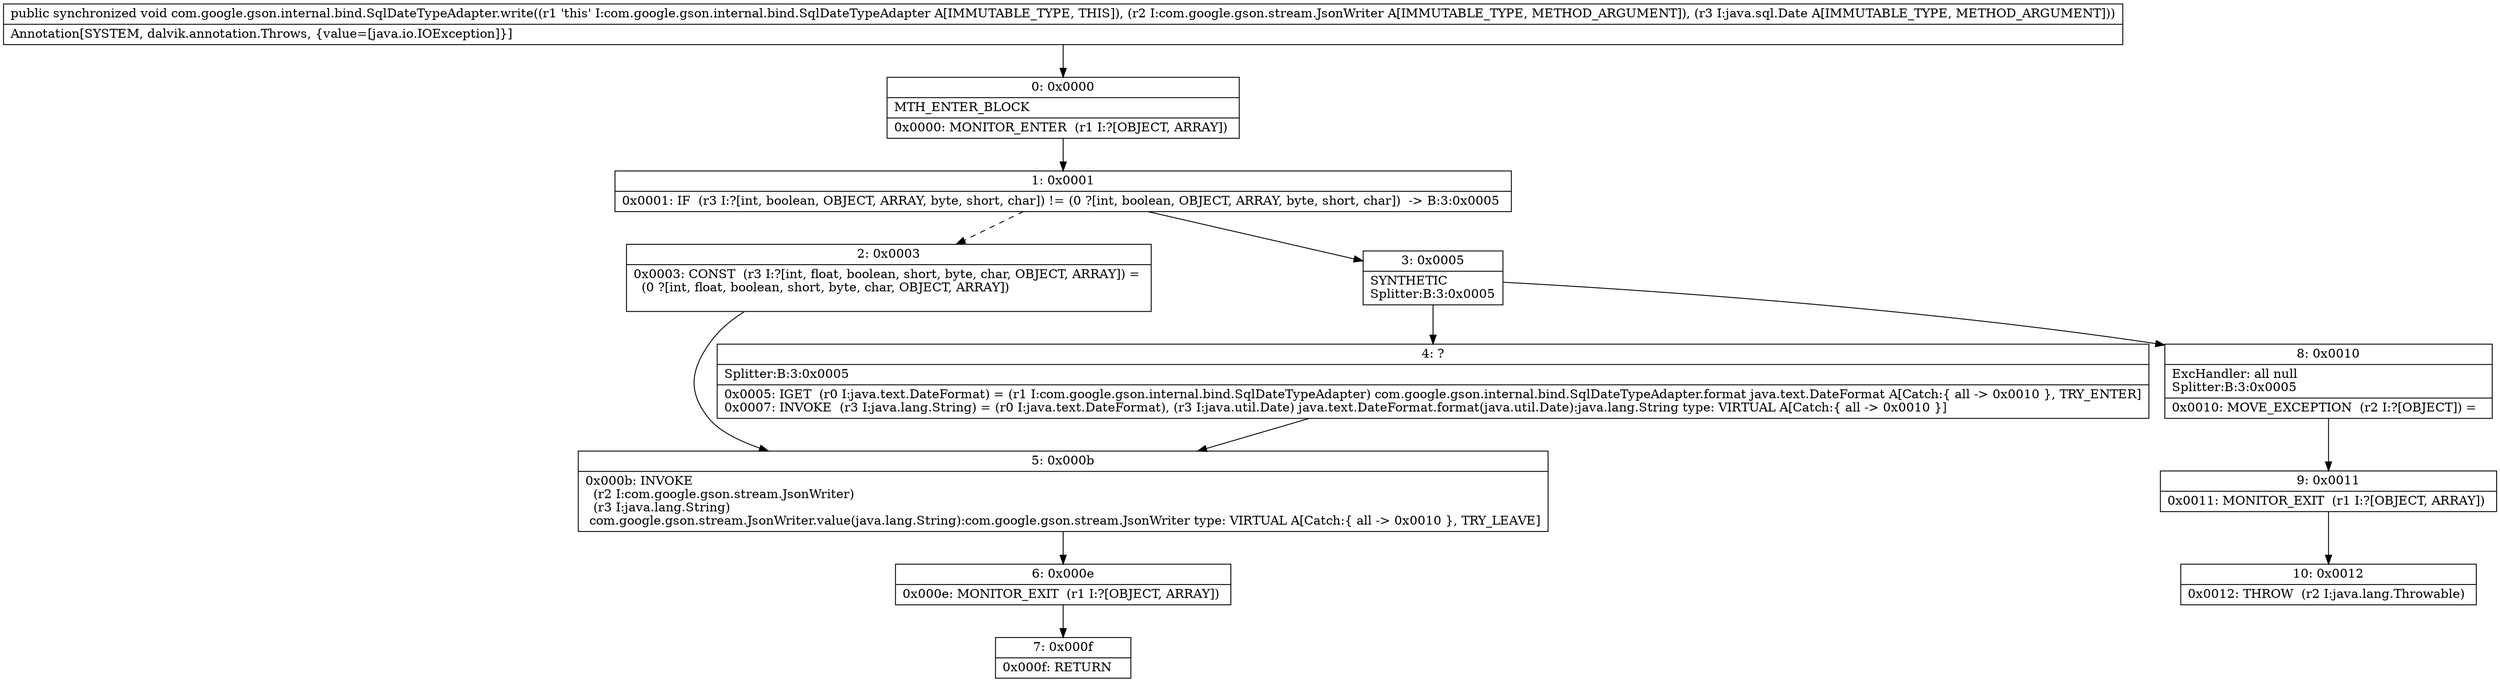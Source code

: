digraph "CFG forcom.google.gson.internal.bind.SqlDateTypeAdapter.write(Lcom\/google\/gson\/stream\/JsonWriter;Ljava\/sql\/Date;)V" {
Node_0 [shape=record,label="{0\:\ 0x0000|MTH_ENTER_BLOCK\l|0x0000: MONITOR_ENTER  (r1 I:?[OBJECT, ARRAY]) \l}"];
Node_1 [shape=record,label="{1\:\ 0x0001|0x0001: IF  (r3 I:?[int, boolean, OBJECT, ARRAY, byte, short, char]) != (0 ?[int, boolean, OBJECT, ARRAY, byte, short, char])  \-\> B:3:0x0005 \l}"];
Node_2 [shape=record,label="{2\:\ 0x0003|0x0003: CONST  (r3 I:?[int, float, boolean, short, byte, char, OBJECT, ARRAY]) = \l  (0 ?[int, float, boolean, short, byte, char, OBJECT, ARRAY])\l \l}"];
Node_3 [shape=record,label="{3\:\ 0x0005|SYNTHETIC\lSplitter:B:3:0x0005\l}"];
Node_4 [shape=record,label="{4\:\ ?|Splitter:B:3:0x0005\l|0x0005: IGET  (r0 I:java.text.DateFormat) = (r1 I:com.google.gson.internal.bind.SqlDateTypeAdapter) com.google.gson.internal.bind.SqlDateTypeAdapter.format java.text.DateFormat A[Catch:\{ all \-\> 0x0010 \}, TRY_ENTER]\l0x0007: INVOKE  (r3 I:java.lang.String) = (r0 I:java.text.DateFormat), (r3 I:java.util.Date) java.text.DateFormat.format(java.util.Date):java.lang.String type: VIRTUAL A[Catch:\{ all \-\> 0x0010 \}]\l}"];
Node_5 [shape=record,label="{5\:\ 0x000b|0x000b: INVOKE  \l  (r2 I:com.google.gson.stream.JsonWriter)\l  (r3 I:java.lang.String)\l com.google.gson.stream.JsonWriter.value(java.lang.String):com.google.gson.stream.JsonWriter type: VIRTUAL A[Catch:\{ all \-\> 0x0010 \}, TRY_LEAVE]\l}"];
Node_6 [shape=record,label="{6\:\ 0x000e|0x000e: MONITOR_EXIT  (r1 I:?[OBJECT, ARRAY]) \l}"];
Node_7 [shape=record,label="{7\:\ 0x000f|0x000f: RETURN   \l}"];
Node_8 [shape=record,label="{8\:\ 0x0010|ExcHandler: all null\lSplitter:B:3:0x0005\l|0x0010: MOVE_EXCEPTION  (r2 I:?[OBJECT]) =  \l}"];
Node_9 [shape=record,label="{9\:\ 0x0011|0x0011: MONITOR_EXIT  (r1 I:?[OBJECT, ARRAY]) \l}"];
Node_10 [shape=record,label="{10\:\ 0x0012|0x0012: THROW  (r2 I:java.lang.Throwable) \l}"];
MethodNode[shape=record,label="{public synchronized void com.google.gson.internal.bind.SqlDateTypeAdapter.write((r1 'this' I:com.google.gson.internal.bind.SqlDateTypeAdapter A[IMMUTABLE_TYPE, THIS]), (r2 I:com.google.gson.stream.JsonWriter A[IMMUTABLE_TYPE, METHOD_ARGUMENT]), (r3 I:java.sql.Date A[IMMUTABLE_TYPE, METHOD_ARGUMENT]))  | Annotation[SYSTEM, dalvik.annotation.Throws, \{value=[java.io.IOException]\}]\l}"];
MethodNode -> Node_0;
Node_0 -> Node_1;
Node_1 -> Node_2[style=dashed];
Node_1 -> Node_3;
Node_2 -> Node_5;
Node_3 -> Node_4;
Node_3 -> Node_8;
Node_4 -> Node_5;
Node_5 -> Node_6;
Node_6 -> Node_7;
Node_8 -> Node_9;
Node_9 -> Node_10;
}

